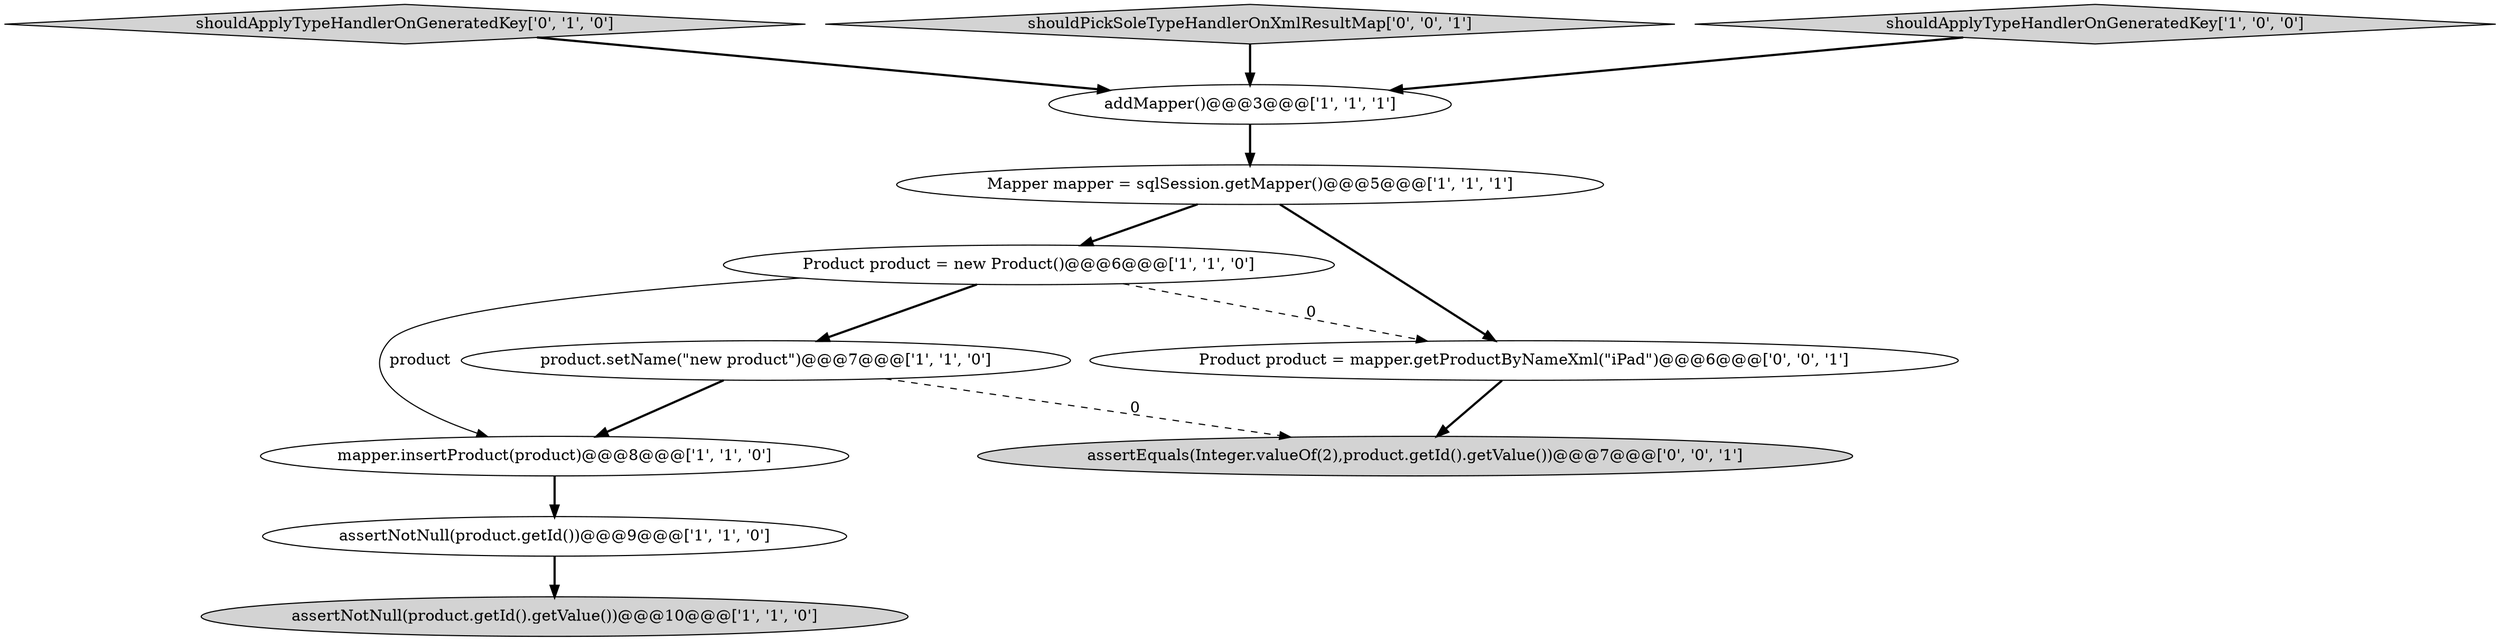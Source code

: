 digraph {
8 [style = filled, label = "shouldApplyTypeHandlerOnGeneratedKey['0', '1', '0']", fillcolor = lightgray, shape = diamond image = "AAA0AAABBB2BBB"];
3 [style = filled, label = "assertNotNull(product.getId().getValue())@@@10@@@['1', '1', '0']", fillcolor = lightgray, shape = ellipse image = "AAA0AAABBB1BBB"];
4 [style = filled, label = "Product product = new Product()@@@6@@@['1', '1', '0']", fillcolor = white, shape = ellipse image = "AAA0AAABBB1BBB"];
5 [style = filled, label = "mapper.insertProduct(product)@@@8@@@['1', '1', '0']", fillcolor = white, shape = ellipse image = "AAA0AAABBB1BBB"];
9 [style = filled, label = "shouldPickSoleTypeHandlerOnXmlResultMap['0', '0', '1']", fillcolor = lightgray, shape = diamond image = "AAA0AAABBB3BBB"];
7 [style = filled, label = "assertNotNull(product.getId())@@@9@@@['1', '1', '0']", fillcolor = white, shape = ellipse image = "AAA0AAABBB1BBB"];
10 [style = filled, label = "Product product = mapper.getProductByNameXml(\"iPad\")@@@6@@@['0', '0', '1']", fillcolor = white, shape = ellipse image = "AAA0AAABBB3BBB"];
6 [style = filled, label = "Mapper mapper = sqlSession.getMapper()@@@5@@@['1', '1', '1']", fillcolor = white, shape = ellipse image = "AAA0AAABBB1BBB"];
11 [style = filled, label = "assertEquals(Integer.valueOf(2),product.getId().getValue())@@@7@@@['0', '0', '1']", fillcolor = lightgray, shape = ellipse image = "AAA0AAABBB3BBB"];
1 [style = filled, label = "shouldApplyTypeHandlerOnGeneratedKey['1', '0', '0']", fillcolor = lightgray, shape = diamond image = "AAA0AAABBB1BBB"];
0 [style = filled, label = "product.setName(\"new product\")@@@7@@@['1', '1', '0']", fillcolor = white, shape = ellipse image = "AAA0AAABBB1BBB"];
2 [style = filled, label = "addMapper()@@@3@@@['1', '1', '1']", fillcolor = white, shape = ellipse image = "AAA0AAABBB1BBB"];
5->7 [style = bold, label=""];
6->4 [style = bold, label=""];
4->5 [style = solid, label="product"];
1->2 [style = bold, label=""];
0->11 [style = dashed, label="0"];
4->10 [style = dashed, label="0"];
8->2 [style = bold, label=""];
9->2 [style = bold, label=""];
2->6 [style = bold, label=""];
6->10 [style = bold, label=""];
7->3 [style = bold, label=""];
4->0 [style = bold, label=""];
0->5 [style = bold, label=""];
10->11 [style = bold, label=""];
}
